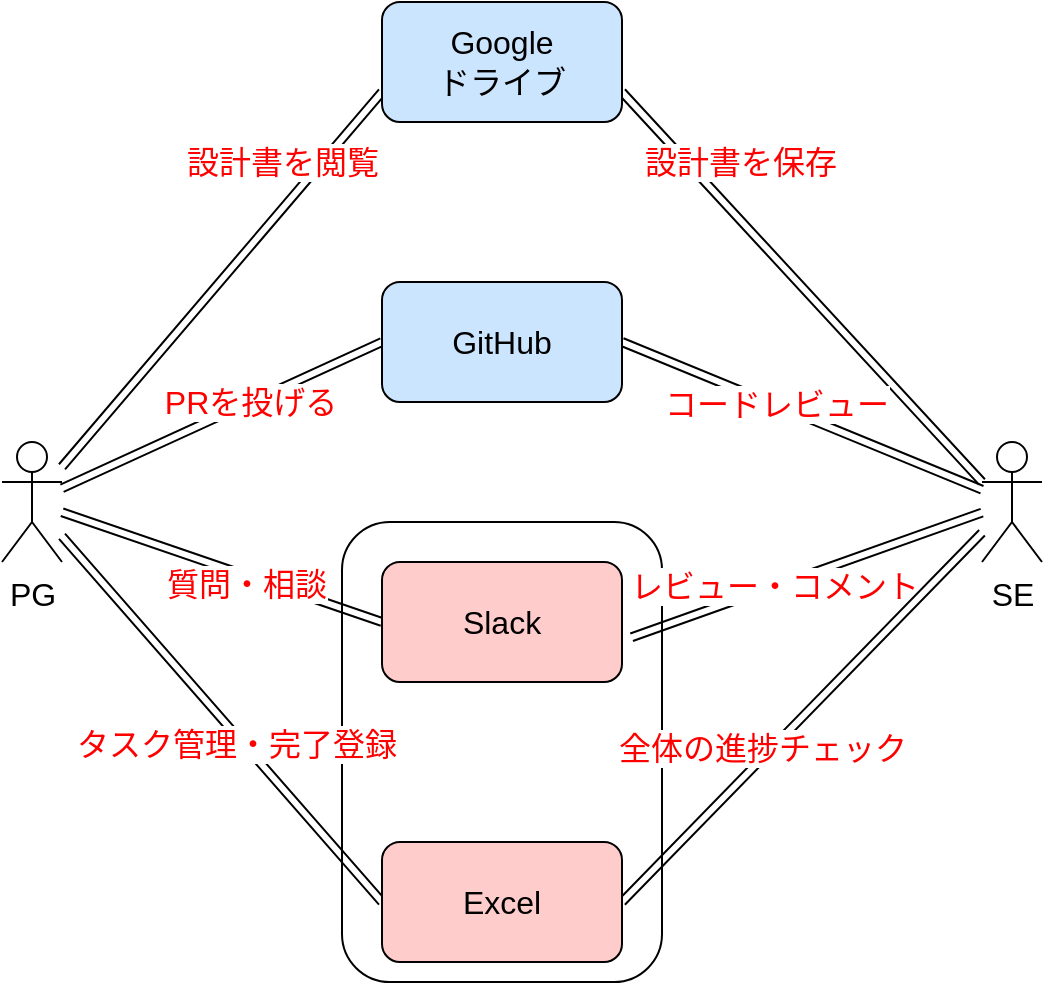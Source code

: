 <mxfile>
    <diagram id="48HAFG6_-SYEPcQgMAYX" name="Page-1">
        <mxGraphModel dx="548" dy="556" grid="1" gridSize="10" guides="1" tooltips="1" connect="1" arrows="1" fold="1" page="1" pageScale="1" pageWidth="850" pageHeight="1100" math="0" shadow="0">
            <root>
                <mxCell id="0"/>
                <mxCell id="1" parent="0"/>
                <mxCell id="33" value="" style="rounded=1;whiteSpace=wrap;html=1;labelBackgroundColor=none;fontSize=16;fontColor=#FF0000;" vertex="1" parent="1">
                    <mxGeometry x="200" y="300" width="160" height="230" as="geometry"/>
                </mxCell>
                <mxCell id="15" style="html=1;fontSize=16;shape=link;" edge="1" parent="1" source="2">
                    <mxGeometry relative="1" as="geometry">
                        <mxPoint x="220" y="85" as="targetPoint"/>
                    </mxGeometry>
                </mxCell>
                <mxCell id="19" style="edgeStyle=none;html=1;entryX=0;entryY=0.5;entryDx=0;entryDy=0;fontSize=16;fontColor=#FF0000;shape=link;" edge="1" parent="1" source="2" target="10">
                    <mxGeometry relative="1" as="geometry"/>
                </mxCell>
                <mxCell id="21" value="PRを投げる" style="edgeLabel;html=1;align=center;verticalAlign=middle;resizable=0;points=[];fontSize=16;fontColor=#FF0000;" vertex="1" connectable="0" parent="19">
                    <mxGeometry x="0.178" relative="1" as="geometry">
                        <mxPoint as="offset"/>
                    </mxGeometry>
                </mxCell>
                <mxCell id="25" style="edgeStyle=none;shape=link;html=1;entryX=0;entryY=0.5;entryDx=0;entryDy=0;fontSize=16;fontColor=#FF0000;" edge="1" parent="1" source="2" target="11">
                    <mxGeometry relative="1" as="geometry"/>
                </mxCell>
                <mxCell id="26" value="質問・相談" style="edgeLabel;html=1;align=center;verticalAlign=middle;resizable=0;points=[];fontSize=16;fontColor=#FF0000;" vertex="1" connectable="0" parent="25">
                    <mxGeometry x="0.158" y="-4" relative="1" as="geometry">
                        <mxPoint as="offset"/>
                    </mxGeometry>
                </mxCell>
                <mxCell id="27" style="edgeStyle=none;shape=link;html=1;entryX=0;entryY=0.5;entryDx=0;entryDy=0;fontSize=16;fontColor=#FF0000;" edge="1" parent="1" source="2" target="12">
                    <mxGeometry relative="1" as="geometry"/>
                </mxCell>
                <mxCell id="28" value="タスク管理・完了登録" style="edgeLabel;html=1;align=center;verticalAlign=middle;resizable=0;points=[];fontSize=16;fontColor=#FF0000;" vertex="1" connectable="0" parent="27">
                    <mxGeometry x="0.108" y="-3" relative="1" as="geometry">
                        <mxPoint as="offset"/>
                    </mxGeometry>
                </mxCell>
                <mxCell id="2" value="&lt;font style=&quot;font-size: 16px;&quot;&gt;PG&lt;/font&gt;" style="shape=umlActor;verticalLabelPosition=bottom;verticalAlign=top;html=1;outlineConnect=0;" vertex="1" parent="1">
                    <mxGeometry x="30" y="260" width="30" height="60" as="geometry"/>
                </mxCell>
                <mxCell id="29" style="edgeStyle=none;shape=link;html=1;entryX=1.04;entryY=0.627;entryDx=0;entryDy=0;entryPerimeter=0;fontSize=16;fontColor=#FF0000;" edge="1" parent="1" source="3" target="11">
                    <mxGeometry relative="1" as="geometry"/>
                </mxCell>
                <mxCell id="30" value="レビュー・コメント" style="edgeLabel;html=1;align=center;verticalAlign=middle;resizable=0;points=[];fontSize=16;fontColor=#FF0000;" vertex="1" connectable="0" parent="29">
                    <mxGeometry x="0.19" y="-1" relative="1" as="geometry">
                        <mxPoint as="offset"/>
                    </mxGeometry>
                </mxCell>
                <mxCell id="3" value="&lt;span style=&quot;font-size: 16px;&quot;&gt;SE&lt;/span&gt;" style="shape=umlActor;verticalLabelPosition=bottom;verticalAlign=top;html=1;outlineConnect=0;labelBackgroundColor=none;align=center;" vertex="1" parent="1">
                    <mxGeometry x="520" y="260" width="30" height="60" as="geometry"/>
                </mxCell>
                <mxCell id="16" style="edgeStyle=none;html=1;exitX=1;exitY=0.75;exitDx=0;exitDy=0;entryX=0;entryY=0.333;entryDx=0;entryDy=0;entryPerimeter=0;fontSize=16;shape=link;" edge="1" parent="1" source="9" target="3">
                    <mxGeometry relative="1" as="geometry"/>
                </mxCell>
                <mxCell id="17" value="&lt;font color=&quot;#ff0000&quot;&gt;設計書を保存&lt;/font&gt;" style="edgeLabel;html=1;align=center;verticalAlign=middle;resizable=0;points=[];fontSize=16;" vertex="1" connectable="0" parent="16">
                    <mxGeometry x="-0.377" y="-1" relative="1" as="geometry">
                        <mxPoint x="4" y="-27" as="offset"/>
                    </mxGeometry>
                </mxCell>
                <mxCell id="9" value="Google&lt;br&gt;ドライブ" style="rounded=1;whiteSpace=wrap;html=1;labelBackgroundColor=none;fontSize=16;fillColor=#CCE5FF;" vertex="1" parent="1">
                    <mxGeometry x="220" y="40" width="120" height="60" as="geometry"/>
                </mxCell>
                <mxCell id="22" style="edgeStyle=none;html=1;exitX=1;exitY=0.5;exitDx=0;exitDy=0;fontSize=16;fontColor=#FF0000;shape=link;" edge="1" parent="1" source="10" target="3">
                    <mxGeometry relative="1" as="geometry"/>
                </mxCell>
                <mxCell id="23" value="コードレビュー" style="edgeLabel;html=1;align=center;verticalAlign=middle;resizable=0;points=[];fontSize=16;fontColor=#FF0000;" vertex="1" connectable="0" parent="22">
                    <mxGeometry x="-0.145" y="1" relative="1" as="geometry">
                        <mxPoint as="offset"/>
                    </mxGeometry>
                </mxCell>
                <mxCell id="10" value="GitHub" style="rounded=1;whiteSpace=wrap;html=1;labelBackgroundColor=none;fontSize=16;fillColor=#CCE5FF;" vertex="1" parent="1">
                    <mxGeometry x="220" y="180" width="120" height="60" as="geometry"/>
                </mxCell>
                <mxCell id="11" value="Slack" style="rounded=1;whiteSpace=wrap;html=1;labelBackgroundColor=none;fontSize=16;fillColor=#FFCCCC;" vertex="1" parent="1">
                    <mxGeometry x="220" y="320" width="120" height="60" as="geometry"/>
                </mxCell>
                <mxCell id="31" style="edgeStyle=none;shape=link;html=1;exitX=1;exitY=0.5;exitDx=0;exitDy=0;fontSize=16;fontColor=#FF0000;" edge="1" parent="1" source="12" target="3">
                    <mxGeometry relative="1" as="geometry"/>
                </mxCell>
                <mxCell id="32" value="全体の進捗チェック" style="edgeLabel;html=1;align=center;verticalAlign=middle;resizable=0;points=[];fontSize=16;fontColor=#FF0000;" vertex="1" connectable="0" parent="31">
                    <mxGeometry x="-0.188" y="4" relative="1" as="geometry">
                        <mxPoint as="offset"/>
                    </mxGeometry>
                </mxCell>
                <mxCell id="12" value="Excel" style="rounded=1;whiteSpace=wrap;html=1;labelBackgroundColor=none;fontSize=16;fillColor=#FFCCCC;" vertex="1" parent="1">
                    <mxGeometry x="220" y="460" width="120" height="60" as="geometry"/>
                </mxCell>
                <mxCell id="18" value="&lt;span style=&quot;color: rgb(255, 0, 0);&quot;&gt;設計書を閲覧&lt;/span&gt;" style="edgeLabel;html=1;align=center;verticalAlign=middle;resizable=0;points=[];fontSize=16;" vertex="1" connectable="0" parent="1">
                    <mxGeometry x="170.002" y="119.997" as="geometry"/>
                </mxCell>
            </root>
        </mxGraphModel>
    </diagram>
</mxfile>
